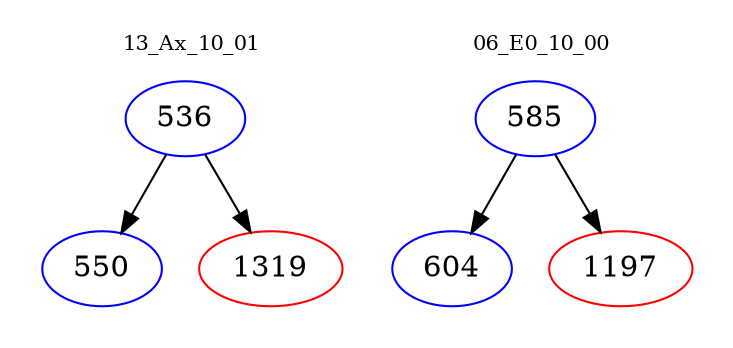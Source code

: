 digraph{
subgraph cluster_0 {
color = white
label = "13_Ax_10_01";
fontsize=10;
T0_536 [label="536", color="blue"]
T0_536 -> T0_550 [color="black"]
T0_550 [label="550", color="blue"]
T0_536 -> T0_1319 [color="black"]
T0_1319 [label="1319", color="red"]
}
subgraph cluster_1 {
color = white
label = "06_E0_10_00";
fontsize=10;
T1_585 [label="585", color="blue"]
T1_585 -> T1_604 [color="black"]
T1_604 [label="604", color="blue"]
T1_585 -> T1_1197 [color="black"]
T1_1197 [label="1197", color="red"]
}
}

